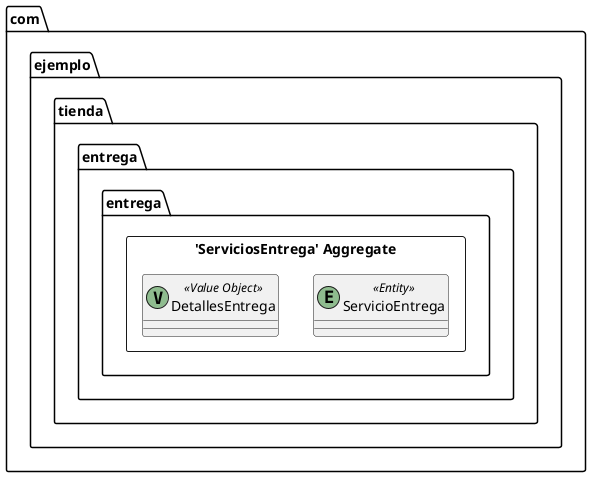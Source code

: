@startuml

skinparam componentStyle uml2

package com.ejemplo.tienda.entrega.entrega {
	package "'ServiciosEntrega' Aggregate" <<Rectangle>> {
		class ServicioEntrega <<(E,DarkSeaGreen) Entity>> {
		}
		class DetallesEntrega <<(V,DarkSeaGreen) Value Object>> {
		}
	}
}


@enduml
